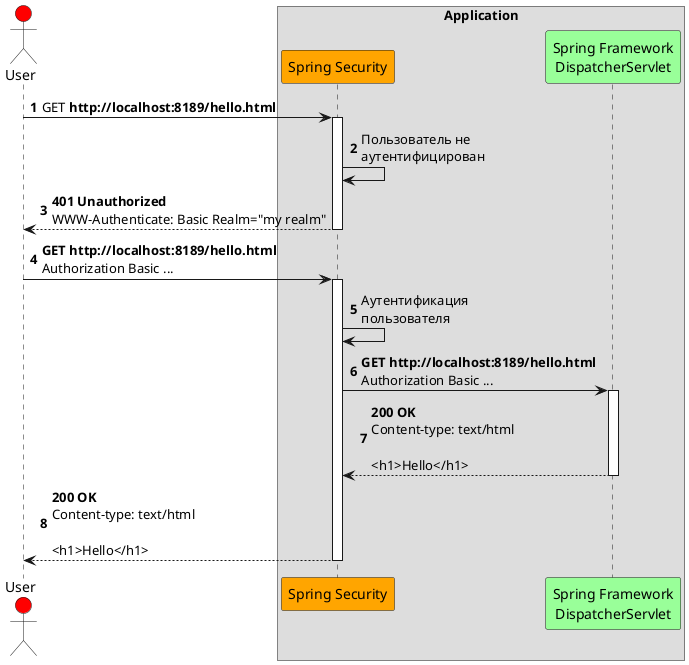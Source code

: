 @startuml
'https://plantuml.com/sequence-diagram

autonumber

actor User #red
box Application
    participant "Spring Security" #orange
    participant "Spring Framework\nDispatcherServlet" #99FF99
end box

User -> "Spring Security": GET <b>http://localhost:8189/hello.html
activate "Spring Security"
"Spring Security" -> "Spring Security": Пользователь не\nаутентифицирован
"Spring Security" --> User: <b>401 Unauthorized\nWWW-Authenticate: Basic Realm="my realm"
deactivate "Spring Security"
User -> "Spring Security"++: <b>GET http://localhost:8189/hello.html\nAuthorization Basic ...
"Spring Security" -> "Spring Security": Аутентификация\nпользователя
"Spring Security" -> "Spring Framework\nDispatcherServlet"++: <b>GET http://localhost:8189/hello.html\nAuthorization Basic ...
"Spring Framework\nDispatcherServlet" --> "Spring Security"--: <b>200 OK\nContent-type: text/html\n\n<h1>Hello</h1>
"Spring Security" --> User--: <b>200 OK\nContent-type: text/html\n\n<h1>Hello</h1>

'Alice -> Bob: Authentication Request
'Bob --> Alice: Authentication Response
'
'Alice -> Bob: Another authentication Request
'Alice <-- Bob: another authentication Response
@enduml